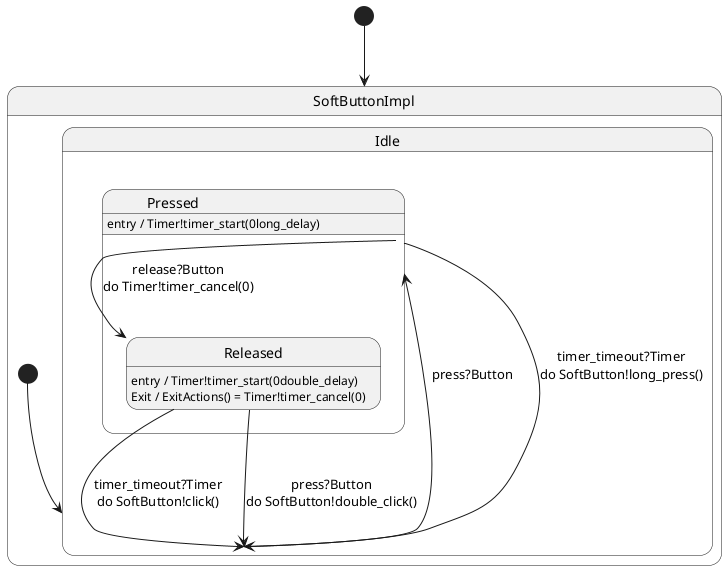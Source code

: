 @startuml
[*] --> SoftButtonImpl
state SoftButtonImpl{
state Idle{
Idle --> Pressed : press?Button
}
state Pressed{
	Pressed : entry / Timer!timer_start(0long_delay)

Pressed --> Idle : timer_timeout?Timer\ndo SoftButton!long_press()\n
Pressed --> Released : release?Button\ndo Timer!timer_cancel(0)\n
}
state Released{
	Released : entry / Timer!timer_start(0double_delay)

	Released : Exit / ExitActions() = Timer!timer_cancel(0)

Released --> Idle : timer_timeout?Timer\ndo SoftButton!click()\n
Released --> Idle : press?Button\ndo SoftButton!double_click()\n
}
[*] --> Idle
}
@enduml
